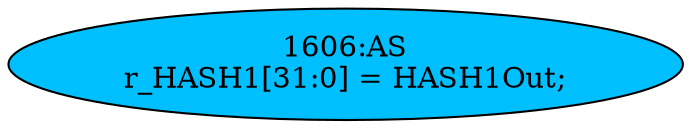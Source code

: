 strict digraph "" {
	node [label="\N"];
	"1606:AS"	 [ast="<pyverilog.vparser.ast.Assign object at 0x7fbdee036490>",
		def_var="['r_HASH1']",
		fillcolor=deepskyblue,
		label="1606:AS
r_HASH1[31:0] = HASH1Out;",
		statements="[]",
		style=filled,
		typ=Assign,
		use_var="['HASH1Out']"];
}
